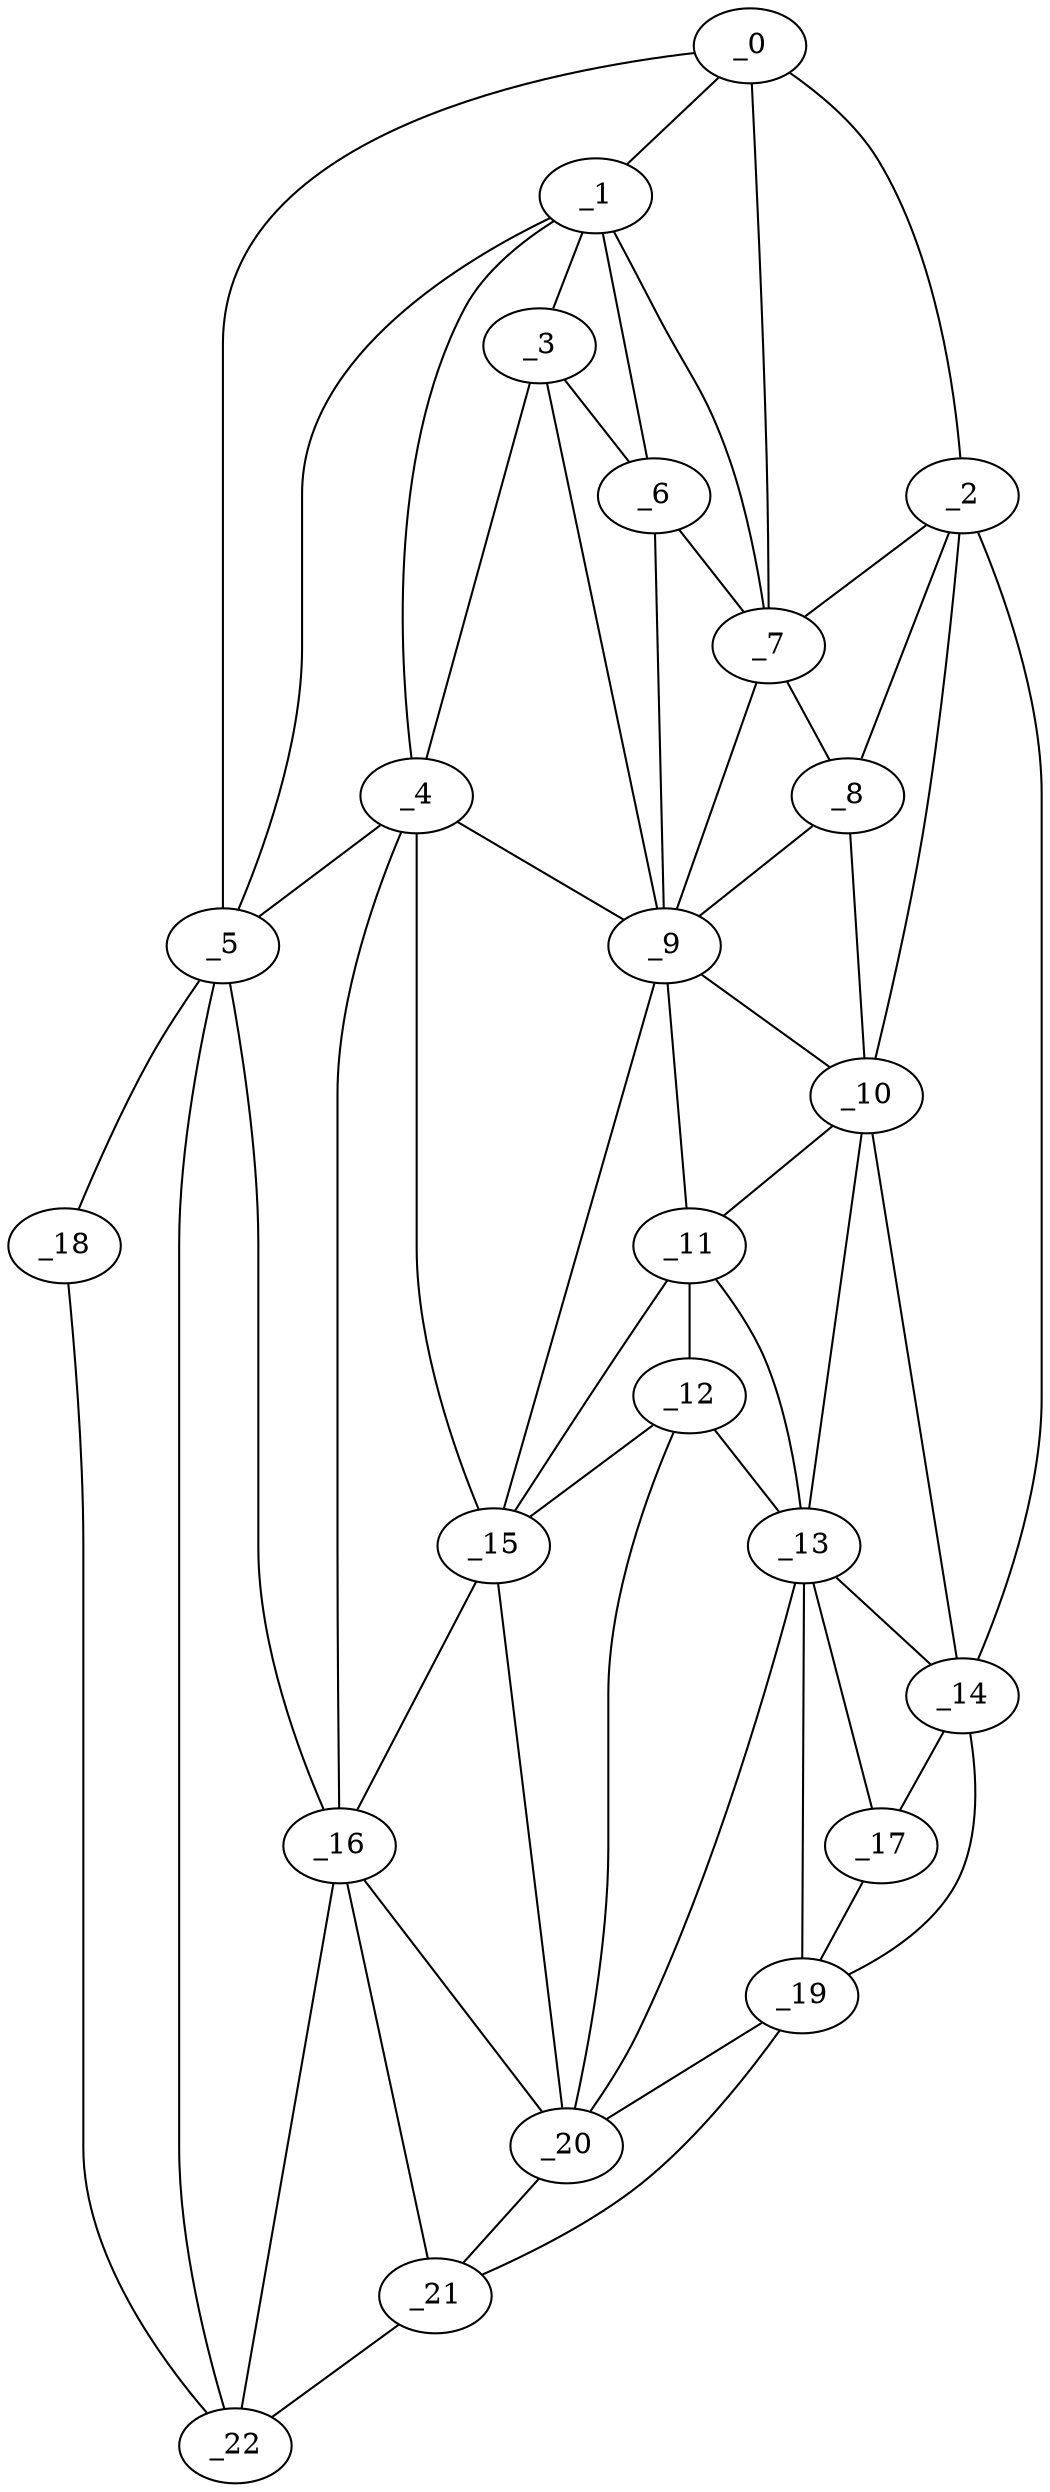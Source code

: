 graph "obj76__270.gxl" {
	_0	 [x=16,
		y=10];
	_1	 [x=17,
		y=18];
	_0 -- _1	 [valence=1];
	_2	 [x=21,
		y=4];
	_0 -- _2	 [valence=1];
	_5	 [x=22,
		y=118];
	_0 -- _5	 [valence=1];
	_7	 [x=26,
		y=17];
	_0 -- _7	 [valence=2];
	_3	 [x=21,
		y=33];
	_1 -- _3	 [valence=2];
	_4	 [x=22,
		y=58];
	_1 -- _4	 [valence=1];
	_1 -- _5	 [valence=1];
	_6	 [x=25,
		y=28];
	_1 -- _6	 [valence=2];
	_1 -- _7	 [valence=1];
	_2 -- _7	 [valence=1];
	_8	 [x=41,
		y=18];
	_2 -- _8	 [valence=2];
	_10	 [x=81,
		y=17];
	_2 -- _10	 [valence=1];
	_14	 [x=100,
		y=4];
	_2 -- _14	 [valence=1];
	_3 -- _4	 [valence=1];
	_3 -- _6	 [valence=1];
	_9	 [x=42,
		y=23];
	_3 -- _9	 [valence=2];
	_4 -- _5	 [valence=2];
	_4 -- _9	 [valence=2];
	_15	 [x=100,
		y=46];
	_4 -- _15	 [valence=2];
	_16	 [x=102,
		y=57];
	_4 -- _16	 [valence=2];
	_5 -- _16	 [valence=2];
	_18	 [x=107,
		y=118];
	_5 -- _18	 [valence=1];
	_22	 [x=114,
		y=93];
	_5 -- _22	 [valence=1];
	_6 -- _7	 [valence=2];
	_6 -- _9	 [valence=1];
	_7 -- _8	 [valence=2];
	_7 -- _9	 [valence=2];
	_8 -- _9	 [valence=2];
	_8 -- _10	 [valence=2];
	_9 -- _10	 [valence=1];
	_11	 [x=81,
		y=22];
	_9 -- _11	 [valence=2];
	_9 -- _15	 [valence=2];
	_10 -- _11	 [valence=2];
	_13	 [x=96,
		y=23];
	_10 -- _13	 [valence=2];
	_10 -- _14	 [valence=2];
	_12	 [x=95,
		y=34];
	_11 -- _12	 [valence=2];
	_11 -- _13	 [valence=1];
	_11 -- _15	 [valence=2];
	_12 -- _13	 [valence=1];
	_12 -- _15	 [valence=1];
	_20	 [x=111,
		y=28];
	_12 -- _20	 [valence=2];
	_13 -- _14	 [valence=2];
	_17	 [x=105,
		y=14];
	_13 -- _17	 [valence=2];
	_19	 [x=111,
		y=22];
	_13 -- _19	 [valence=1];
	_13 -- _20	 [valence=2];
	_14 -- _17	 [valence=2];
	_14 -- _19	 [valence=1];
	_15 -- _16	 [valence=1];
	_15 -- _20	 [valence=2];
	_16 -- _20	 [valence=2];
	_21	 [x=114,
		y=76];
	_16 -- _21	 [valence=1];
	_16 -- _22	 [valence=2];
	_17 -- _19	 [valence=1];
	_18 -- _22	 [valence=1];
	_19 -- _20	 [valence=2];
	_19 -- _21	 [valence=1];
	_20 -- _21	 [valence=2];
	_21 -- _22	 [valence=1];
}

